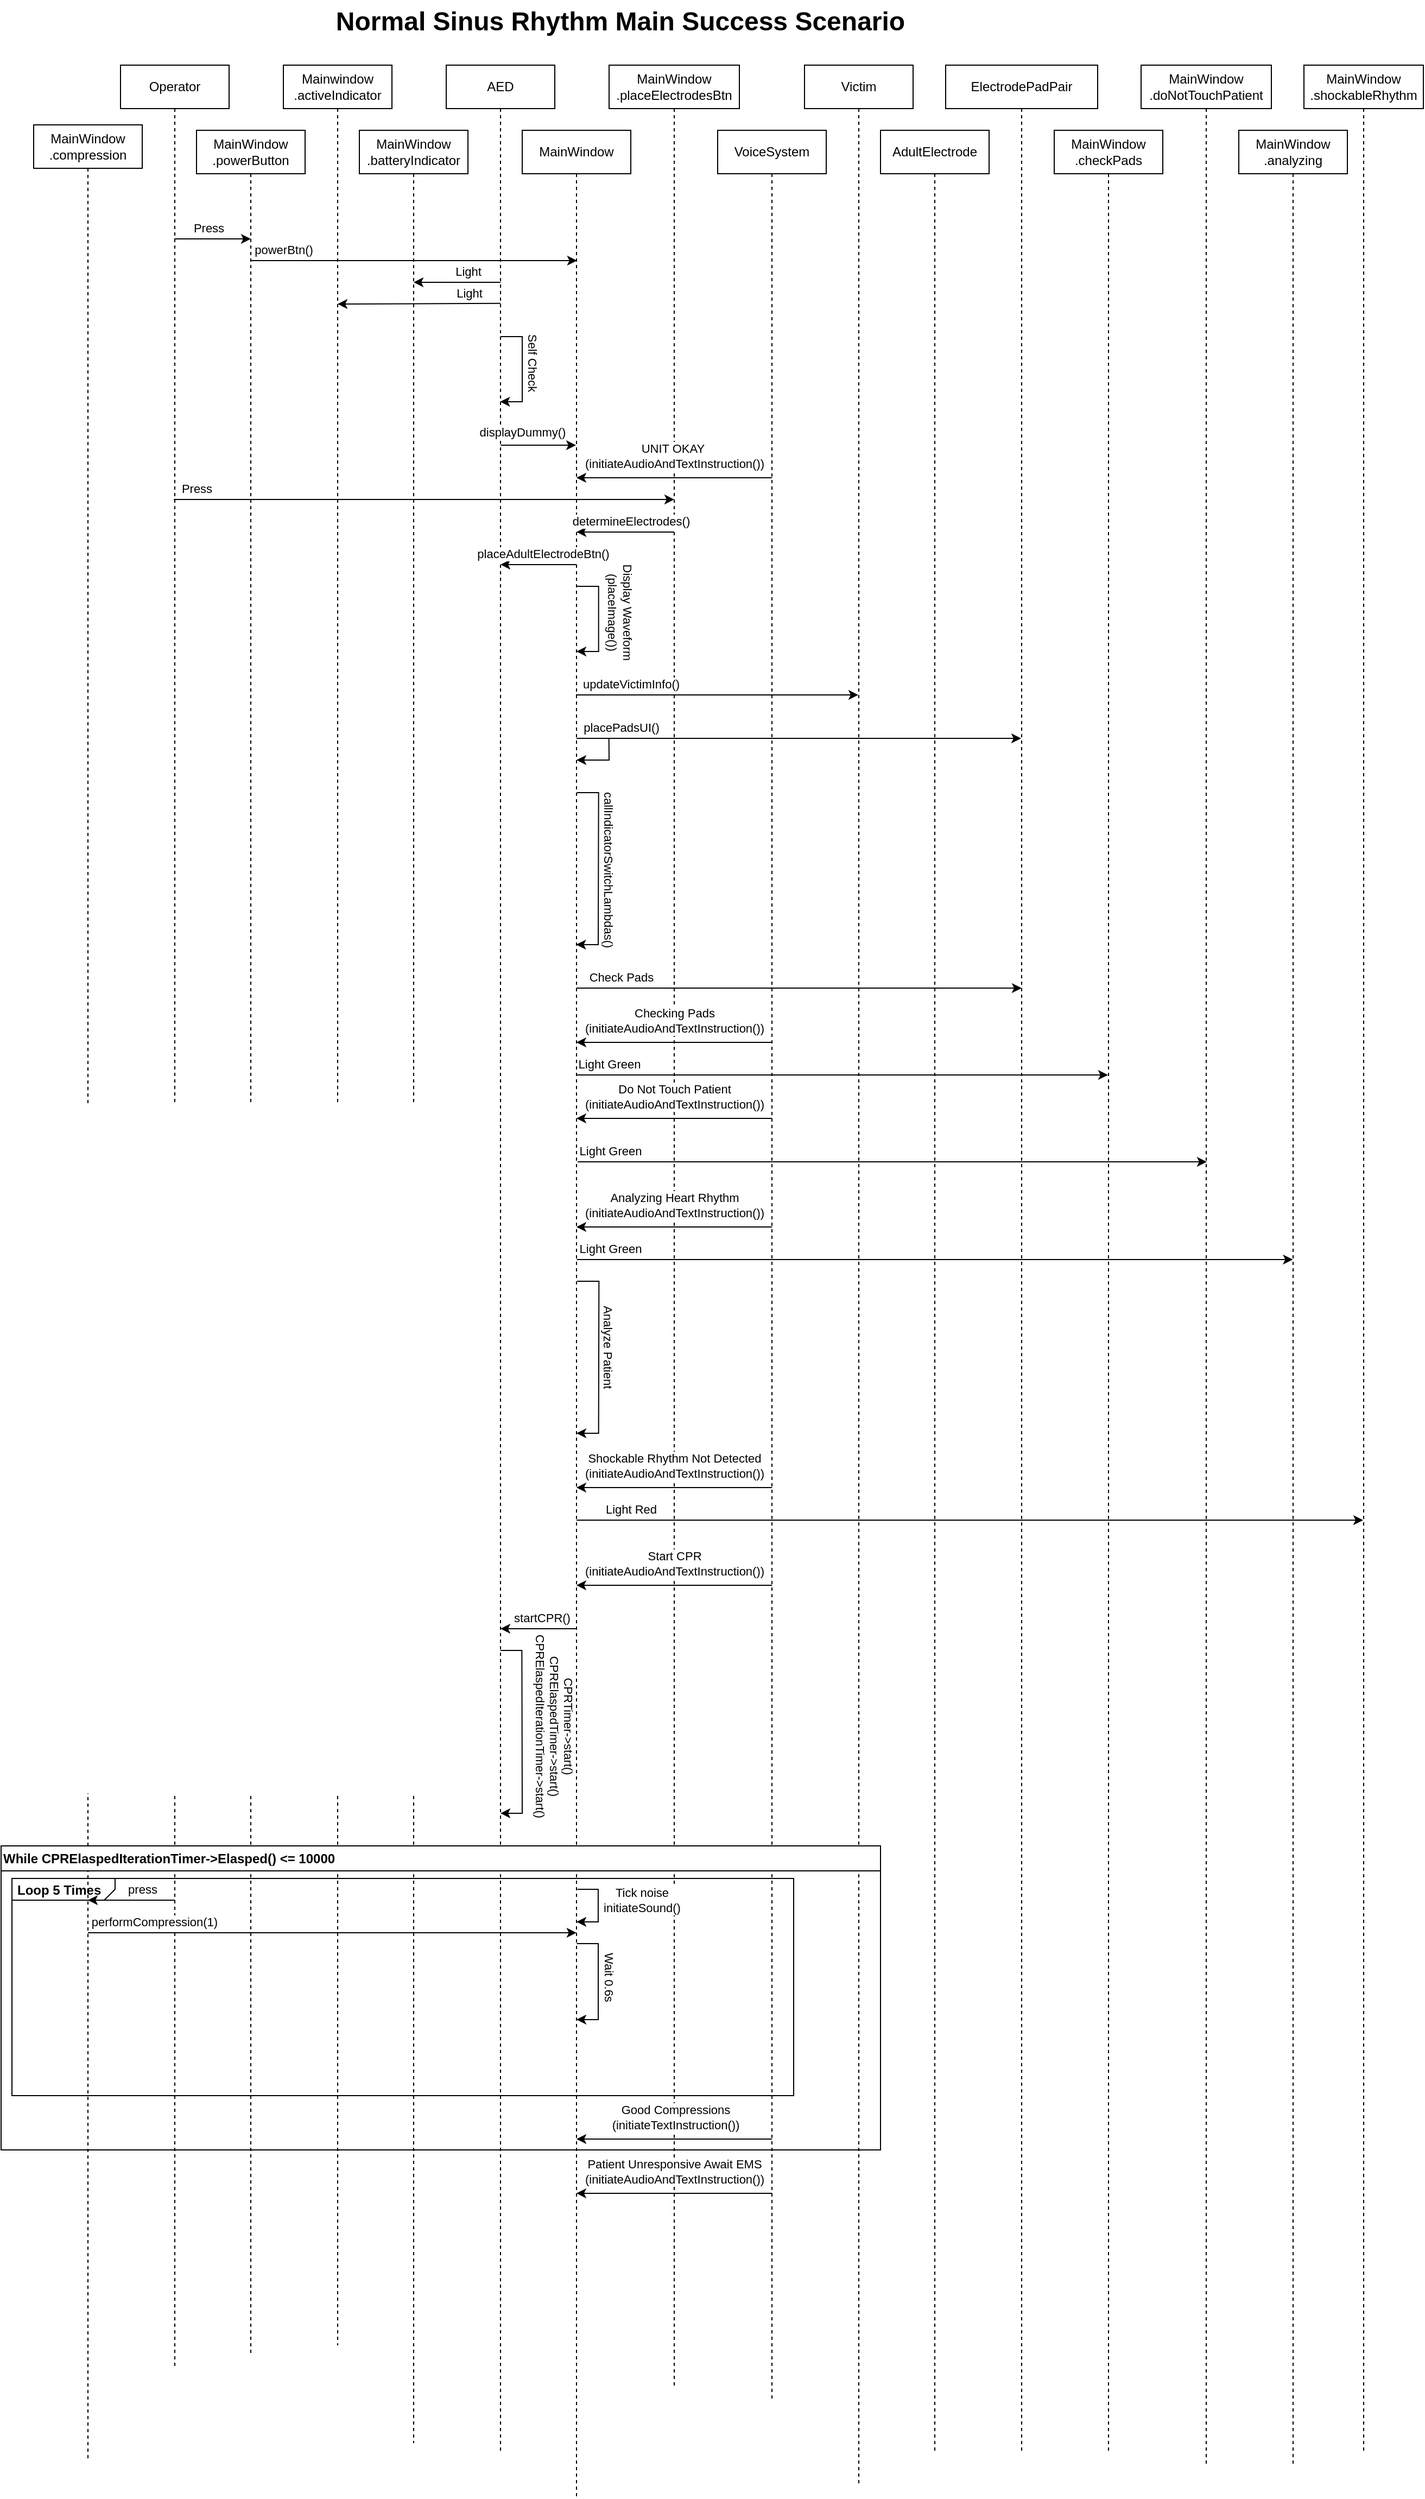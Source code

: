 <mxfile version="22.1.5" type="google">
  <diagram name="Page-1" id="v5s2YieO21WlE6KjKWH3">
    <mxGraphModel grid="1" page="1" gridSize="10" guides="1" tooltips="1" connect="1" arrows="1" fold="1" pageScale="1" pageWidth="1100" pageHeight="850" math="0" shadow="0">
      <root>
        <mxCell id="0" />
        <mxCell id="1" parent="0" />
        <mxCell id="3Zi5PKNFY9az7RImjJFw-1" value="Operator" style="shape=umlLifeline;perimeter=lifelinePerimeter;whiteSpace=wrap;html=1;container=0;dropTarget=0;collapsible=0;recursiveResize=0;outlineConnect=0;portConstraint=eastwest;newEdgeStyle={&quot;edgeStyle&quot;:&quot;elbowEdgeStyle&quot;,&quot;elbow&quot;:&quot;vertical&quot;,&quot;curved&quot;:0,&quot;rounded&quot;:0};" vertex="1" parent="1">
          <mxGeometry x="100" y="60" width="100" height="2120" as="geometry" />
        </mxCell>
        <mxCell id="3Zi5PKNFY9az7RImjJFw-2" value="&lt;div&gt;MainWindow&lt;/div&gt;&lt;div&gt;.checkPads&lt;br&gt;&lt;/div&gt;" style="shape=umlLifeline;perimeter=lifelinePerimeter;whiteSpace=wrap;html=1;container=0;dropTarget=0;collapsible=0;recursiveResize=0;outlineConnect=0;portConstraint=eastwest;newEdgeStyle={&quot;edgeStyle&quot;:&quot;elbowEdgeStyle&quot;,&quot;elbow&quot;:&quot;vertical&quot;,&quot;curved&quot;:0,&quot;rounded&quot;:0};" vertex="1" parent="1">
          <mxGeometry x="960" y="120" width="100" height="2140" as="geometry" />
        </mxCell>
        <mxCell id="3Zi5PKNFY9az7RImjJFw-4" value="&lt;div&gt;AED&lt;/div&gt;" style="shape=umlLifeline;perimeter=lifelinePerimeter;whiteSpace=wrap;html=1;container=0;dropTarget=0;collapsible=0;recursiveResize=0;outlineConnect=0;portConstraint=eastwest;newEdgeStyle={&quot;edgeStyle&quot;:&quot;elbowEdgeStyle&quot;,&quot;elbow&quot;:&quot;vertical&quot;,&quot;curved&quot;:0,&quot;rounded&quot;:0};" vertex="1" parent="1">
          <mxGeometry x="400" y="60" width="100" height="2200" as="geometry" />
        </mxCell>
        <mxCell id="3Zi5PKNFY9az7RImjJFw-5" value="Victim" style="shape=umlLifeline;perimeter=lifelinePerimeter;whiteSpace=wrap;html=1;container=0;dropTarget=0;collapsible=0;recursiveResize=0;outlineConnect=0;portConstraint=eastwest;newEdgeStyle={&quot;edgeStyle&quot;:&quot;elbowEdgeStyle&quot;,&quot;elbow&quot;:&quot;vertical&quot;,&quot;curved&quot;:0,&quot;rounded&quot;:0};" vertex="1" parent="1">
          <mxGeometry x="730" y="60" width="100" height="2230" as="geometry" />
        </mxCell>
        <mxCell id="3Zi5PKNFY9az7RImjJFw-6" value="VoiceSystem" style="shape=umlLifeline;perimeter=lifelinePerimeter;whiteSpace=wrap;html=1;container=0;dropTarget=0;collapsible=0;recursiveResize=0;outlineConnect=0;portConstraint=eastwest;newEdgeStyle={&quot;edgeStyle&quot;:&quot;elbowEdgeStyle&quot;,&quot;elbow&quot;:&quot;vertical&quot;,&quot;curved&quot;:0,&quot;rounded&quot;:0};" vertex="1" parent="1">
          <mxGeometry x="650" y="120" width="100" height="2090" as="geometry" />
        </mxCell>
        <mxCell id="3Zi5PKNFY9az7RImjJFw-8" value="ElectrodePadPair" style="shape=umlLifeline;perimeter=lifelinePerimeter;whiteSpace=wrap;html=1;container=0;dropTarget=0;collapsible=0;recursiveResize=0;outlineConnect=0;portConstraint=eastwest;newEdgeStyle={&quot;edgeStyle&quot;:&quot;elbowEdgeStyle&quot;,&quot;elbow&quot;:&quot;vertical&quot;,&quot;curved&quot;:0,&quot;rounded&quot;:0};fontStyle=0" vertex="1" parent="1">
          <mxGeometry x="860" y="60" width="140" height="2200" as="geometry" />
        </mxCell>
        <mxCell id="3Zi5PKNFY9az7RImjJFw-11" value="&lt;div&gt;MainWindow&lt;/div&gt;&lt;div&gt;.analyzing&lt;br&gt;&lt;/div&gt;" style="shape=umlLifeline;perimeter=lifelinePerimeter;whiteSpace=wrap;html=1;container=0;dropTarget=0;collapsible=0;recursiveResize=0;outlineConnect=0;portConstraint=eastwest;newEdgeStyle={&quot;edgeStyle&quot;:&quot;elbowEdgeStyle&quot;,&quot;elbow&quot;:&quot;vertical&quot;,&quot;curved&quot;:0,&quot;rounded&quot;:0};fillColor=none;" vertex="1" parent="1">
          <mxGeometry x="1130" y="120" width="100" height="2150" as="geometry" />
        </mxCell>
        <mxCell id="3Zi5PKNFY9az7RImjJFw-16" value="MainWindow" style="shape=umlLifeline;perimeter=lifelinePerimeter;whiteSpace=wrap;html=1;container=0;dropTarget=0;collapsible=0;recursiveResize=0;outlineConnect=0;portConstraint=eastwest;newEdgeStyle={&quot;edgeStyle&quot;:&quot;elbowEdgeStyle&quot;,&quot;elbow&quot;:&quot;vertical&quot;,&quot;curved&quot;:0,&quot;rounded&quot;:0};" vertex="1" parent="1">
          <mxGeometry x="470" y="120" width="100" height="2180" as="geometry" />
        </mxCell>
        <mxCell id="3Zi5PKNFY9az7RImjJFw-29" value="Normal Sinus Rhythm Main Success Scenario" style="text;strokeColor=none;fillColor=none;html=1;fontSize=24;fontStyle=1;verticalAlign=middle;align=center;" vertex="1" parent="1">
          <mxGeometry x="40" width="1040" height="40" as="geometry" />
        </mxCell>
        <mxCell id="4pQSbruyyaaLXWVRu9ZN-1" value="&lt;div&gt;MainWindow&lt;/div&gt;&lt;div&gt;.powerButton&lt;/div&gt;" style="shape=umlLifeline;perimeter=lifelinePerimeter;whiteSpace=wrap;html=1;container=0;dropTarget=0;collapsible=0;recursiveResize=0;outlineConnect=0;portConstraint=eastwest;newEdgeStyle={&quot;edgeStyle&quot;:&quot;elbowEdgeStyle&quot;,&quot;elbow&quot;:&quot;vertical&quot;,&quot;curved&quot;:0,&quot;rounded&quot;:0};" vertex="1" parent="1">
          <mxGeometry x="170" y="120" width="100" height="2050" as="geometry" />
        </mxCell>
        <mxCell id="4pQSbruyyaaLXWVRu9ZN-2" value="" style="endArrow=classic;html=1;rounded=0;" edge="1" parent="1">
          <mxGeometry width="50" height="50" relative="1" as="geometry">
            <mxPoint x="149.759" y="220.0" as="sourcePoint" />
            <mxPoint x="219.759" y="220.0" as="targetPoint" />
            <Array as="points">
              <mxPoint x="220" y="220" />
            </Array>
          </mxGeometry>
        </mxCell>
        <mxCell id="4pQSbruyyaaLXWVRu9ZN-3" value="Press" style="edgeLabel;html=1;align=center;verticalAlign=middle;resizable=0;points=[];" connectable="0" vertex="1" parent="4pQSbruyyaaLXWVRu9ZN-2">
          <mxGeometry x="-0.209" relative="1" as="geometry">
            <mxPoint x="3" y="-10" as="offset" />
          </mxGeometry>
        </mxCell>
        <mxCell id="4pQSbruyyaaLXWVRu9ZN-4" value="&lt;div&gt;Mainwindow&lt;/div&gt;&lt;div&gt;.activeIndicator&lt;br&gt;&lt;/div&gt;" style="shape=umlLifeline;perimeter=lifelinePerimeter;whiteSpace=wrap;html=1;container=0;dropTarget=0;collapsible=0;recursiveResize=0;outlineConnect=0;portConstraint=eastwest;newEdgeStyle={&quot;edgeStyle&quot;:&quot;elbowEdgeStyle&quot;,&quot;elbow&quot;:&quot;vertical&quot;,&quot;curved&quot;:0,&quot;rounded&quot;:0};" vertex="1" parent="1">
          <mxGeometry x="250" y="60" width="100" height="2100" as="geometry" />
        </mxCell>
        <mxCell id="4pQSbruyyaaLXWVRu9ZN-5" value="&lt;div&gt;MainWindow&lt;/div&gt;&lt;div&gt;.batteryIndicator&lt;br&gt;&lt;/div&gt;" style="shape=umlLifeline;perimeter=lifelinePerimeter;whiteSpace=wrap;html=1;container=0;dropTarget=0;collapsible=0;recursiveResize=0;outlineConnect=0;portConstraint=eastwest;newEdgeStyle={&quot;edgeStyle&quot;:&quot;elbowEdgeStyle&quot;,&quot;elbow&quot;:&quot;vertical&quot;,&quot;curved&quot;:0,&quot;rounded&quot;:0};" vertex="1" parent="1">
          <mxGeometry x="320" y="120" width="100" height="2130" as="geometry" />
        </mxCell>
        <mxCell id="4pQSbruyyaaLXWVRu9ZN-6" value="" style="endArrow=classic;html=1;rounded=0;exitX=0.5;exitY=0.121;exitDx=0;exitDy=0;exitPerimeter=0;" edge="1" parent="1">
          <mxGeometry width="50" height="50" relative="1" as="geometry">
            <mxPoint x="450" y="279.4" as="sourcePoint" />
            <mxPoint x="300" y="280" as="targetPoint" />
          </mxGeometry>
        </mxCell>
        <mxCell id="4pQSbruyyaaLXWVRu9ZN-7" value="Light" style="edgeLabel;html=1;align=center;verticalAlign=middle;resizable=0;points=[];" connectable="0" vertex="1" parent="4pQSbruyyaaLXWVRu9ZN-6">
          <mxGeometry x="-0.393" y="1" relative="1" as="geometry">
            <mxPoint x="16" y="-11" as="offset" />
          </mxGeometry>
        </mxCell>
        <mxCell id="4pQSbruyyaaLXWVRu9ZN-8" value="" style="endArrow=classic;html=1;rounded=0;exitX=0.5;exitY=0.121;exitDx=0;exitDy=0;exitPerimeter=0;" edge="1" parent="1">
          <mxGeometry width="50" height="50" relative="1" as="geometry">
            <mxPoint x="450" y="260" as="sourcePoint" />
            <mxPoint x="370" y="260" as="targetPoint" />
          </mxGeometry>
        </mxCell>
        <mxCell id="4pQSbruyyaaLXWVRu9ZN-9" value="Light" style="edgeLabel;html=1;align=center;verticalAlign=middle;resizable=0;points=[];" connectable="0" vertex="1" parent="4pQSbruyyaaLXWVRu9ZN-8">
          <mxGeometry x="-0.393" y="1" relative="1" as="geometry">
            <mxPoint x="-6" y="-11" as="offset" />
          </mxGeometry>
        </mxCell>
        <mxCell id="4pQSbruyyaaLXWVRu9ZN-10" value="" style="endArrow=classic;html=1;rounded=0;" edge="1" parent="1" source="3Zi5PKNFY9az7RImjJFw-4">
          <mxGeometry width="50" height="50" relative="1" as="geometry">
            <mxPoint x="449.667" y="320" as="sourcePoint" />
            <mxPoint x="449.667" y="370" as="targetPoint" />
            <Array as="points">
              <mxPoint x="470" y="310" />
              <mxPoint x="470" y="370" />
            </Array>
          </mxGeometry>
        </mxCell>
        <mxCell id="4pQSbruyyaaLXWVRu9ZN-11" value="&lt;div&gt;Self Check&lt;/div&gt;" style="edgeLabel;html=1;align=center;verticalAlign=middle;resizable=0;points=[];rotation=90;" connectable="0" vertex="1" parent="4pQSbruyyaaLXWVRu9ZN-10">
          <mxGeometry x="-0.228" y="4" relative="1" as="geometry">
            <mxPoint x="6" y="5" as="offset" />
          </mxGeometry>
        </mxCell>
        <mxCell id="4pQSbruyyaaLXWVRu9ZN-12" value="" style="endArrow=classic;html=1;rounded=0;" edge="1" parent="1">
          <mxGeometry width="50" height="50" relative="1" as="geometry">
            <mxPoint x="450.167" y="410" as="sourcePoint" />
            <mxPoint x="519.5" y="410" as="targetPoint" />
            <Array as="points">
              <mxPoint x="480" y="410" />
            </Array>
          </mxGeometry>
        </mxCell>
        <mxCell id="4pQSbruyyaaLXWVRu9ZN-13" value="displayDummy()" style="edgeLabel;html=1;align=center;verticalAlign=middle;resizable=0;points=[];" connectable="0" vertex="1" parent="4pQSbruyyaaLXWVRu9ZN-12">
          <mxGeometry x="-0.393" y="1" relative="1" as="geometry">
            <mxPoint x="-1" y="-11" as="offset" />
          </mxGeometry>
        </mxCell>
        <mxCell id="4pQSbruyyaaLXWVRu9ZN-15" value="" style="endArrow=classic;html=1;rounded=0;" edge="1" parent="1">
          <mxGeometry width="50" height="50" relative="1" as="geometry">
            <mxPoint x="700.09" y="440" as="sourcePoint" />
            <mxPoint x="519.914" y="440" as="targetPoint" />
          </mxGeometry>
        </mxCell>
        <mxCell id="4pQSbruyyaaLXWVRu9ZN-17" value="AdultElectrode" style="shape=umlLifeline;perimeter=lifelinePerimeter;whiteSpace=wrap;html=1;container=0;dropTarget=0;collapsible=0;recursiveResize=0;outlineConnect=0;portConstraint=eastwest;newEdgeStyle={&quot;edgeStyle&quot;:&quot;elbowEdgeStyle&quot;,&quot;elbow&quot;:&quot;vertical&quot;,&quot;curved&quot;:0,&quot;rounded&quot;:0};" vertex="1" parent="1">
          <mxGeometry x="800" y="120" width="100" height="2140" as="geometry" />
        </mxCell>
        <mxCell id="4pQSbruyyaaLXWVRu9ZN-18" value="&lt;div&gt;MainWindow&lt;/div&gt;&lt;div&gt;.placeElectrodesBtn&lt;br&gt;&lt;/div&gt;" style="shape=umlLifeline;perimeter=lifelinePerimeter;whiteSpace=wrap;html=1;container=0;dropTarget=0;collapsible=0;recursiveResize=0;outlineConnect=0;portConstraint=eastwest;newEdgeStyle={&quot;edgeStyle&quot;:&quot;elbowEdgeStyle&quot;,&quot;elbow&quot;:&quot;vertical&quot;,&quot;curved&quot;:0,&quot;rounded&quot;:0};" vertex="1" parent="1">
          <mxGeometry x="550" y="60" width="120" height="2140" as="geometry" />
        </mxCell>
        <mxCell id="4pQSbruyyaaLXWVRu9ZN-19" value="&lt;div&gt;UNIT OKAY&amp;nbsp;&lt;/div&gt;&lt;div&gt;(initiateAudioAndTextInstruction())&lt;/div&gt;" style="edgeLabel;html=1;align=center;verticalAlign=middle;resizable=0;points=[];" connectable="0" vertex="1" parent="1">
          <mxGeometry x="610.003" y="420" as="geometry" />
        </mxCell>
        <mxCell id="4pQSbruyyaaLXWVRu9ZN-26" value="" style="endArrow=classic;html=1;rounded=0;" edge="1" parent="1">
          <mxGeometry width="50" height="50" relative="1" as="geometry">
            <mxPoint x="149.071" y="460" as="sourcePoint" />
            <mxPoint x="610" y="460" as="targetPoint" />
          </mxGeometry>
        </mxCell>
        <mxCell id="4pQSbruyyaaLXWVRu9ZN-27" value="Press" style="edgeLabel;html=1;align=center;verticalAlign=middle;resizable=0;points=[];" connectable="0" vertex="1" parent="4pQSbruyyaaLXWVRu9ZN-26">
          <mxGeometry x="-0.849" y="-2" relative="1" as="geometry">
            <mxPoint x="-14" y="-12" as="offset" />
          </mxGeometry>
        </mxCell>
        <mxCell id="4pQSbruyyaaLXWVRu9ZN-28" value="" style="endArrow=classic;html=1;rounded=0;" edge="1" parent="1">
          <mxGeometry width="50" height="50" relative="1" as="geometry">
            <mxPoint x="610" y="490.0" as="sourcePoint" />
            <mxPoint x="520" y="490" as="targetPoint" />
          </mxGeometry>
        </mxCell>
        <mxCell id="4pQSbruyyaaLXWVRu9ZN-29" value="determineElectrodes()" style="edgeLabel;html=1;align=center;verticalAlign=middle;resizable=0;points=[];" connectable="0" vertex="1" parent="4pQSbruyyaaLXWVRu9ZN-28">
          <mxGeometry x="-0.112" y="1" relative="1" as="geometry">
            <mxPoint y="-11" as="offset" />
          </mxGeometry>
        </mxCell>
        <mxCell id="4pQSbruyyaaLXWVRu9ZN-31" value="" style="endArrow=classic;html=1;rounded=0;" edge="1" parent="1">
          <mxGeometry width="50" height="50" relative="1" as="geometry">
            <mxPoint x="520" y="520.0" as="sourcePoint" />
            <mxPoint x="450" y="520" as="targetPoint" />
          </mxGeometry>
        </mxCell>
        <mxCell id="4pQSbruyyaaLXWVRu9ZN-32" value="placeAdultElectrodeBtn()" style="edgeLabel;html=1;align=center;verticalAlign=middle;resizable=0;points=[];" connectable="0" vertex="1" parent="4pQSbruyyaaLXWVRu9ZN-31">
          <mxGeometry x="-0.112" y="1" relative="1" as="geometry">
            <mxPoint y="-11" as="offset" />
          </mxGeometry>
        </mxCell>
        <mxCell id="4pQSbruyyaaLXWVRu9ZN-33" value="" style="endArrow=classic;html=1;rounded=0;" edge="1" parent="1">
          <mxGeometry width="50" height="50" relative="1" as="geometry">
            <mxPoint x="520.33" y="540" as="sourcePoint" />
            <mxPoint x="519.997" y="600" as="targetPoint" />
            <Array as="points">
              <mxPoint x="540.33" y="540" />
              <mxPoint x="540.33" y="600" />
            </Array>
          </mxGeometry>
        </mxCell>
        <mxCell id="4pQSbruyyaaLXWVRu9ZN-34" value="&lt;div&gt;Display Waveform&lt;/div&gt;&lt;div&gt;(placeImage())&lt;br&gt;&lt;/div&gt;" style="edgeLabel;html=1;align=center;verticalAlign=middle;resizable=0;points=[];rotation=90;" connectable="0" vertex="1" parent="4pQSbruyyaaLXWVRu9ZN-33">
          <mxGeometry x="-0.228" y="4" relative="1" as="geometry">
            <mxPoint x="16" y="5" as="offset" />
          </mxGeometry>
        </mxCell>
        <mxCell id="4pQSbruyyaaLXWVRu9ZN-35" value="" style="endArrow=classic;html=1;rounded=0;" edge="1" parent="1">
          <mxGeometry width="50" height="50" relative="1" as="geometry">
            <mxPoint x="519.5" y="640" as="sourcePoint" />
            <mxPoint x="779.5" y="640" as="targetPoint" />
          </mxGeometry>
        </mxCell>
        <mxCell id="4pQSbruyyaaLXWVRu9ZN-36" value="updateVictimInfo()" style="edgeLabel;html=1;align=center;verticalAlign=middle;resizable=0;points=[];" connectable="0" vertex="1" parent="4pQSbruyyaaLXWVRu9ZN-35">
          <mxGeometry x="-0.904" y="-1" relative="1" as="geometry">
            <mxPoint x="38" y="-11" as="offset" />
          </mxGeometry>
        </mxCell>
        <mxCell id="4pQSbruyyaaLXWVRu9ZN-37" value="" style="endArrow=classic;html=1;rounded=0;" edge="1" parent="1">
          <mxGeometry width="50" height="50" relative="1" as="geometry">
            <mxPoint x="520" y="680" as="sourcePoint" />
            <mxPoint x="929.5" y="680" as="targetPoint" />
          </mxGeometry>
        </mxCell>
        <mxCell id="4pQSbruyyaaLXWVRu9ZN-38" value="placePadsUI()" style="edgeLabel;html=1;align=center;verticalAlign=middle;resizable=0;points=[];" connectable="0" vertex="1" parent="4pQSbruyyaaLXWVRu9ZN-37">
          <mxGeometry x="-0.904" y="-1" relative="1" as="geometry">
            <mxPoint x="21" y="-11" as="offset" />
          </mxGeometry>
        </mxCell>
        <mxCell id="4pQSbruyyaaLXWVRu9ZN-39" value="" style="endArrow=classic;html=1;rounded=0;" edge="1" parent="1">
          <mxGeometry width="50" height="50" relative="1" as="geometry">
            <mxPoint x="519.997" y="680" as="sourcePoint" />
            <mxPoint x="519.997" y="700" as="targetPoint" />
            <Array as="points">
              <mxPoint x="549.83" y="680" />
              <mxPoint x="550" y="700" />
            </Array>
          </mxGeometry>
        </mxCell>
        <mxCell id="4pQSbruyyaaLXWVRu9ZN-40" value="" style="endArrow=classic;html=1;rounded=0;" edge="1" parent="1">
          <mxGeometry width="50" height="50" relative="1" as="geometry">
            <mxPoint x="520.33" y="730" as="sourcePoint" />
            <mxPoint x="519.667" y="870" as="targetPoint" />
            <Array as="points">
              <mxPoint x="540.33" y="730" />
              <mxPoint x="540" y="870" />
            </Array>
          </mxGeometry>
        </mxCell>
        <mxCell id="4pQSbruyyaaLXWVRu9ZN-41" value="&lt;div&gt;callIndicatorSwitchLambdas()&lt;/div&gt;" style="edgeLabel;html=1;align=center;verticalAlign=middle;resizable=0;points=[];rotation=90;" connectable="0" vertex="1" parent="4pQSbruyyaaLXWVRu9ZN-40">
          <mxGeometry x="-0.228" y="4" relative="1" as="geometry">
            <mxPoint x="6" y="21" as="offset" />
          </mxGeometry>
        </mxCell>
        <mxCell id="4pQSbruyyaaLXWVRu9ZN-43" value="" style="endArrow=classic;html=1;rounded=0;" edge="1" parent="1">
          <mxGeometry width="50" height="50" relative="1" as="geometry">
            <mxPoint x="520" y="910" as="sourcePoint" />
            <mxPoint x="930" y="910" as="targetPoint" />
          </mxGeometry>
        </mxCell>
        <mxCell id="4pQSbruyyaaLXWVRu9ZN-44" value="Check Pads" style="edgeLabel;html=1;align=center;verticalAlign=middle;resizable=0;points=[];" connectable="0" vertex="1" parent="4pQSbruyyaaLXWVRu9ZN-43">
          <mxGeometry x="-0.904" y="-1" relative="1" as="geometry">
            <mxPoint x="21" y="-11" as="offset" />
          </mxGeometry>
        </mxCell>
        <mxCell id="4pQSbruyyaaLXWVRu9ZN-45" value="" style="endArrow=classic;html=1;rounded=0;exitX=0.5;exitY=0.121;exitDx=0;exitDy=0;exitPerimeter=0;" edge="1" parent="1">
          <mxGeometry width="50" height="50" relative="1" as="geometry">
            <mxPoint x="520" y="990" as="sourcePoint" />
            <mxPoint x="1009.5" y="990.0" as="targetPoint" />
          </mxGeometry>
        </mxCell>
        <mxCell id="4pQSbruyyaaLXWVRu9ZN-46" value="Light Green" style="edgeLabel;html=1;align=center;verticalAlign=middle;resizable=0;points=[];" connectable="0" vertex="1" parent="4pQSbruyyaaLXWVRu9ZN-45">
          <mxGeometry x="-0.393" y="1" relative="1" as="geometry">
            <mxPoint x="-119" y="-9" as="offset" />
          </mxGeometry>
        </mxCell>
        <mxCell id="4pQSbruyyaaLXWVRu9ZN-47" value="&lt;div&gt;MainWindow&lt;/div&gt;&lt;div&gt;.doNotTouchPatient&lt;/div&gt;" style="shape=umlLifeline;perimeter=lifelinePerimeter;whiteSpace=wrap;html=1;container=0;dropTarget=0;collapsible=0;recursiveResize=0;outlineConnect=0;portConstraint=eastwest;newEdgeStyle={&quot;edgeStyle&quot;:&quot;elbowEdgeStyle&quot;,&quot;elbow&quot;:&quot;vertical&quot;,&quot;curved&quot;:0,&quot;rounded&quot;:0};" vertex="1" parent="1">
          <mxGeometry x="1040" y="60" width="120" height="2210" as="geometry" />
        </mxCell>
        <mxCell id="4pQSbruyyaaLXWVRu9ZN-48" value="&lt;div&gt;MainWindow&lt;/div&gt;&lt;div&gt;.shockableRhythm&lt;br&gt;&lt;/div&gt;" style="shape=umlLifeline;perimeter=lifelinePerimeter;whiteSpace=wrap;html=1;container=0;dropTarget=0;collapsible=0;recursiveResize=0;outlineConnect=0;portConstraint=eastwest;newEdgeStyle={&quot;edgeStyle&quot;:&quot;elbowEdgeStyle&quot;,&quot;elbow&quot;:&quot;vertical&quot;,&quot;curved&quot;:0,&quot;rounded&quot;:0};fillColor=none;" vertex="1" parent="1">
          <mxGeometry x="1190" y="60" width="110" height="2200" as="geometry" />
        </mxCell>
        <mxCell id="4pQSbruyyaaLXWVRu9ZN-53" value="" style="endArrow=classic;html=1;rounded=0;" edge="1" parent="1">
          <mxGeometry width="50" height="50" relative="1" as="geometry">
            <mxPoint x="520.66" y="1180" as="sourcePoint" />
            <mxPoint x="519.997" y="1320" as="targetPoint" />
            <Array as="points">
              <mxPoint x="540.66" y="1180" />
              <mxPoint x="540.33" y="1320" />
            </Array>
          </mxGeometry>
        </mxCell>
        <mxCell id="4pQSbruyyaaLXWVRu9ZN-57" value="&lt;div&gt;Analyze Patient&lt;/div&gt;" style="edgeLabel;html=1;align=center;verticalAlign=middle;resizable=0;points=[];rotation=90;" connectable="0" vertex="1" parent="4pQSbruyyaaLXWVRu9ZN-53">
          <mxGeometry x="-0.508" y="2" relative="1" as="geometry">
            <mxPoint x="7" y="36" as="offset" />
          </mxGeometry>
        </mxCell>
        <mxCell id="4pQSbruyyaaLXWVRu9ZN-55" value="" style="endArrow=classic;html=1;rounded=0;exitX=0.5;exitY=0.121;exitDx=0;exitDy=0;exitPerimeter=0;" edge="1" parent="1">
          <mxGeometry width="50" height="50" relative="1" as="geometry">
            <mxPoint x="521" y="1070" as="sourcePoint" />
            <mxPoint x="1100.5" y="1070" as="targetPoint" />
          </mxGeometry>
        </mxCell>
        <mxCell id="4pQSbruyyaaLXWVRu9ZN-56" value="Light Green" style="edgeLabel;html=1;align=center;verticalAlign=middle;resizable=0;points=[];" connectable="0" vertex="1" parent="4pQSbruyyaaLXWVRu9ZN-55">
          <mxGeometry x="-0.393" y="1" relative="1" as="geometry">
            <mxPoint x="-146" y="-9" as="offset" />
          </mxGeometry>
        </mxCell>
        <mxCell id="4pQSbruyyaaLXWVRu9ZN-58" value="" style="endArrow=classic;html=1;rounded=0;exitX=0.5;exitY=0.121;exitDx=0;exitDy=0;exitPerimeter=0;" edge="1" parent="1">
          <mxGeometry width="50" height="50" relative="1" as="geometry">
            <mxPoint x="520.25" y="1160" as="sourcePoint" />
            <mxPoint x="1179.75" y="1160" as="targetPoint" />
          </mxGeometry>
        </mxCell>
        <mxCell id="4pQSbruyyaaLXWVRu9ZN-59" value="Light Green" style="edgeLabel;html=1;align=center;verticalAlign=middle;resizable=0;points=[];" connectable="0" vertex="1" parent="4pQSbruyyaaLXWVRu9ZN-58">
          <mxGeometry x="-0.393" y="1" relative="1" as="geometry">
            <mxPoint x="-170" y="-9" as="offset" />
          </mxGeometry>
        </mxCell>
        <mxCell id="4pQSbruyyaaLXWVRu9ZN-60" value="" style="endArrow=classic;html=1;rounded=0;exitX=0.5;exitY=0.121;exitDx=0;exitDy=0;exitPerimeter=0;" edge="1" parent="1">
          <mxGeometry width="50" height="50" relative="1" as="geometry">
            <mxPoint x="520" y="1400" as="sourcePoint" />
            <mxPoint x="1244.5" y="1400" as="targetPoint" />
          </mxGeometry>
        </mxCell>
        <mxCell id="4pQSbruyyaaLXWVRu9ZN-61" value="Light Red" style="edgeLabel;html=1;align=center;verticalAlign=middle;resizable=0;points=[];" connectable="0" vertex="1" parent="4pQSbruyyaaLXWVRu9ZN-60">
          <mxGeometry x="-0.393" y="1" relative="1" as="geometry">
            <mxPoint x="-170" y="-9" as="offset" />
          </mxGeometry>
        </mxCell>
        <mxCell id="4pQSbruyyaaLXWVRu9ZN-64" value="" style="endArrow=classic;html=1;rounded=0;" edge="1" parent="1">
          <mxGeometry width="50" height="50" relative="1" as="geometry">
            <mxPoint x="700.09" y="960" as="sourcePoint" />
            <mxPoint x="519.914" y="960" as="targetPoint" />
          </mxGeometry>
        </mxCell>
        <mxCell id="4pQSbruyyaaLXWVRu9ZN-66" value="Checking Pads&lt;br&gt;&lt;div&gt;(initiateAudioAndTextInstruction())&lt;/div&gt;" style="edgeLabel;html=1;align=center;verticalAlign=middle;resizable=0;points=[];" connectable="0" vertex="1" parent="4pQSbruyyaaLXWVRu9ZN-64">
          <mxGeometry x="-0.124" y="-2" relative="1" as="geometry">
            <mxPoint x="-11" y="-18" as="offset" />
          </mxGeometry>
        </mxCell>
        <mxCell id="4pQSbruyyaaLXWVRu9ZN-67" value="" style="endArrow=classic;html=1;rounded=0;" edge="1" parent="1">
          <mxGeometry width="50" height="50" relative="1" as="geometry">
            <mxPoint x="700.09" y="1030" as="sourcePoint" />
            <mxPoint x="519.914" y="1030" as="targetPoint" />
          </mxGeometry>
        </mxCell>
        <mxCell id="4pQSbruyyaaLXWVRu9ZN-68" value="&lt;div&gt;Do Not Touch Patient&lt;br&gt;&lt;/div&gt;&lt;div&gt;(initiateAudioAndTextInstruction())&lt;/div&gt;" style="edgeLabel;html=1;align=center;verticalAlign=middle;resizable=0;points=[];" connectable="0" vertex="1" parent="4pQSbruyyaaLXWVRu9ZN-67">
          <mxGeometry x="-0.124" y="-2" relative="1" as="geometry">
            <mxPoint x="-11" y="-18" as="offset" />
          </mxGeometry>
        </mxCell>
        <mxCell id="4pQSbruyyaaLXWVRu9ZN-69" value="" style="endArrow=classic;html=1;rounded=0;" edge="1" parent="1">
          <mxGeometry width="50" height="50" relative="1" as="geometry">
            <mxPoint x="700.09" y="1130" as="sourcePoint" />
            <mxPoint x="519.914" y="1130" as="targetPoint" />
          </mxGeometry>
        </mxCell>
        <mxCell id="4pQSbruyyaaLXWVRu9ZN-70" value="&lt;div&gt;Analyzing Heart Rhythm&lt;br&gt;&lt;/div&gt;&lt;div&gt;(initiateAudioAndTextInstruction())&lt;/div&gt;" style="edgeLabel;html=1;align=center;verticalAlign=middle;resizable=0;points=[];" connectable="0" vertex="1" parent="4pQSbruyyaaLXWVRu9ZN-69">
          <mxGeometry x="-0.124" y="-2" relative="1" as="geometry">
            <mxPoint x="-11" y="-18" as="offset" />
          </mxGeometry>
        </mxCell>
        <mxCell id="4pQSbruyyaaLXWVRu9ZN-71" value="" style="endArrow=classic;html=1;rounded=0;" edge="1" parent="1">
          <mxGeometry width="50" height="50" relative="1" as="geometry">
            <mxPoint x="700.09" y="1370" as="sourcePoint" />
            <mxPoint x="519.914" y="1370" as="targetPoint" />
          </mxGeometry>
        </mxCell>
        <mxCell id="4pQSbruyyaaLXWVRu9ZN-72" value="&lt;div&gt;Shockable Rhythm Not Detected&lt;br&gt;&lt;/div&gt;&lt;div&gt;(initiateAudioAndTextInstruction())&lt;/div&gt;" style="edgeLabel;html=1;align=center;verticalAlign=middle;resizable=0;points=[];" connectable="0" vertex="1" parent="4pQSbruyyaaLXWVRu9ZN-71">
          <mxGeometry x="-0.124" y="-2" relative="1" as="geometry">
            <mxPoint x="-11" y="-18" as="offset" />
          </mxGeometry>
        </mxCell>
        <mxCell id="4pQSbruyyaaLXWVRu9ZN-73" value="" style="endArrow=classic;html=1;rounded=0;" edge="1" parent="1">
          <mxGeometry width="50" height="50" relative="1" as="geometry">
            <mxPoint x="700.09" y="1460" as="sourcePoint" />
            <mxPoint x="519.914" y="1460" as="targetPoint" />
          </mxGeometry>
        </mxCell>
        <mxCell id="4pQSbruyyaaLXWVRu9ZN-74" value="&lt;div&gt;Start CPR&lt;br&gt;&lt;/div&gt;&lt;div&gt;(initiateAudioAndTextInstruction())&lt;/div&gt;" style="edgeLabel;html=1;align=center;verticalAlign=middle;resizable=0;points=[];" connectable="0" vertex="1" parent="4pQSbruyyaaLXWVRu9ZN-73">
          <mxGeometry x="-0.124" y="-2" relative="1" as="geometry">
            <mxPoint x="-11" y="-18" as="offset" />
          </mxGeometry>
        </mxCell>
        <mxCell id="4pQSbruyyaaLXWVRu9ZN-76" value="&lt;div&gt;MainWindow&lt;/div&gt;&lt;div&gt;.compression&lt;br&gt;&lt;/div&gt;" style="shape=umlLifeline;perimeter=lifelinePerimeter;whiteSpace=wrap;html=1;container=0;dropTarget=0;collapsible=0;recursiveResize=0;outlineConnect=0;portConstraint=eastwest;newEdgeStyle={&quot;edgeStyle&quot;:&quot;elbowEdgeStyle&quot;,&quot;elbow&quot;:&quot;vertical&quot;,&quot;curved&quot;:0,&quot;rounded&quot;:0};fillColor=none;" vertex="1" parent="1">
          <mxGeometry x="20" y="115" width="100" height="2150" as="geometry" />
        </mxCell>
        <mxCell id="4pQSbruyyaaLXWVRu9ZN-77" value="" style="endArrow=classic;html=1;rounded=0;" edge="1" parent="1">
          <mxGeometry width="50" height="50" relative="1" as="geometry">
            <mxPoint x="150.18" y="1750" as="sourcePoint" />
            <mxPoint x="70" y="1750" as="targetPoint" />
          </mxGeometry>
        </mxCell>
        <mxCell id="4pQSbruyyaaLXWVRu9ZN-78" value="press" style="edgeLabel;html=1;align=center;verticalAlign=middle;resizable=0;points=[];" connectable="0" vertex="1" parent="4pQSbruyyaaLXWVRu9ZN-77">
          <mxGeometry x="-0.124" y="-2" relative="1" as="geometry">
            <mxPoint x="5" y="-8" as="offset" />
          </mxGeometry>
        </mxCell>
        <mxCell id="4pQSbruyyaaLXWVRu9ZN-81" value="" style="endArrow=classic;html=1;rounded=0;" edge="1" parent="1">
          <mxGeometry width="50" height="50" relative="1" as="geometry">
            <mxPoint x="219.592" y="240" as="sourcePoint" />
            <mxPoint x="520.41" y="240" as="targetPoint" />
          </mxGeometry>
        </mxCell>
        <mxCell id="4pQSbruyyaaLXWVRu9ZN-82" value="powerBtn()" style="edgeLabel;html=1;align=center;verticalAlign=middle;resizable=0;points=[];" connectable="0" vertex="1" parent="4pQSbruyyaaLXWVRu9ZN-81">
          <mxGeometry x="-0.792" y="-1" relative="1" as="geometry">
            <mxPoint x="-1" y="-11" as="offset" />
          </mxGeometry>
        </mxCell>
        <mxCell id="4pQSbruyyaaLXWVRu9ZN-83" value="" style="endArrow=classic;html=1;rounded=0;" edge="1" parent="1">
          <mxGeometry width="50" height="50" relative="1" as="geometry">
            <mxPoint x="70.002" y="1780" as="sourcePoint" />
            <mxPoint x="519.91" y="1780" as="targetPoint" />
          </mxGeometry>
        </mxCell>
        <mxCell id="4pQSbruyyaaLXWVRu9ZN-84" value="performCompression(1)" style="edgeLabel;html=1;align=center;verticalAlign=middle;resizable=0;points=[];" connectable="0" vertex="1" parent="4pQSbruyyaaLXWVRu9ZN-83">
          <mxGeometry x="-0.792" y="-1" relative="1" as="geometry">
            <mxPoint x="14" y="-11" as="offset" />
          </mxGeometry>
        </mxCell>
        <mxCell id="4pQSbruyyaaLXWVRu9ZN-85" value="" style="endArrow=classic;html=1;rounded=0;" edge="1" parent="1" target="3Zi5PKNFY9az7RImjJFw-16">
          <mxGeometry width="50" height="50" relative="1" as="geometry">
            <mxPoint x="520.21" y="1790" as="sourcePoint" />
            <mxPoint x="519.997" y="1890" as="targetPoint" />
            <Array as="points">
              <mxPoint x="540" y="1790" />
              <mxPoint x="540" y="1860" />
            </Array>
          </mxGeometry>
        </mxCell>
        <mxCell id="4pQSbruyyaaLXWVRu9ZN-86" value="&lt;div&gt;Wait 0.6s&lt;/div&gt;" style="edgeLabel;html=1;align=center;verticalAlign=middle;resizable=0;points=[];rotation=90;" connectable="0" vertex="1" parent="4pQSbruyyaaLXWVRu9ZN-85">
          <mxGeometry x="-0.508" y="2" relative="1" as="geometry">
            <mxPoint x="8" y="23" as="offset" />
          </mxGeometry>
        </mxCell>
        <mxCell id="4pQSbruyyaaLXWVRu9ZN-87" value="" style="endArrow=classic;html=1;rounded=0;" edge="1" parent="1">
          <mxGeometry width="50" height="50" relative="1" as="geometry">
            <mxPoint x="519.59" y="1500" as="sourcePoint" />
            <mxPoint x="450" y="1500" as="targetPoint" />
          </mxGeometry>
        </mxCell>
        <mxCell id="4pQSbruyyaaLXWVRu9ZN-88" value="startCPR()" style="edgeLabel;html=1;align=center;verticalAlign=middle;resizable=0;points=[];" connectable="0" vertex="1" parent="4pQSbruyyaaLXWVRu9ZN-87">
          <mxGeometry x="-0.124" y="-2" relative="1" as="geometry">
            <mxPoint x="-1" y="-8" as="offset" />
          </mxGeometry>
        </mxCell>
        <mxCell id="4pQSbruyyaaLXWVRu9ZN-90" value="" style="endArrow=classic;html=1;rounded=0;" edge="1" parent="1" target="3Zi5PKNFY9az7RImjJFw-4">
          <mxGeometry width="50" height="50" relative="1" as="geometry">
            <mxPoint x="449.88" y="1520" as="sourcePoint" />
            <mxPoint x="450.056" y="1600" as="targetPoint" />
            <Array as="points">
              <mxPoint x="469.67" y="1520" />
              <mxPoint x="470" y="1670" />
              <mxPoint x="450" y="1670" />
            </Array>
          </mxGeometry>
        </mxCell>
        <mxCell id="4pQSbruyyaaLXWVRu9ZN-91" value="&lt;div&gt;CPRTimer-&amp;gt;start()&lt;/div&gt;&lt;div&gt;CPRElaspedTimer-&amp;gt;start()&lt;/div&gt;&lt;div&gt;CPRElaspedIterationTimer-&amp;gt;start()&lt;br&gt;&lt;/div&gt;" style="edgeLabel;html=1;align=center;verticalAlign=middle;resizable=0;points=[];rotation=90;" connectable="0" vertex="1" parent="4pQSbruyyaaLXWVRu9ZN-90">
          <mxGeometry x="-0.508" y="2" relative="1" as="geometry">
            <mxPoint x="28" y="43" as="offset" />
          </mxGeometry>
        </mxCell>
        <mxCell id="4pQSbruyyaaLXWVRu9ZN-97" value="" style="endArrow=classic;html=1;rounded=0;" edge="1" parent="1">
          <mxGeometry width="50" height="50" relative="1" as="geometry">
            <mxPoint x="520.85" y="1740" as="sourcePoint" />
            <mxPoint x="520.005" y="1770" as="targetPoint" />
            <Array as="points">
              <mxPoint x="539.97" y="1740" />
              <mxPoint x="539.97" y="1770" />
            </Array>
          </mxGeometry>
        </mxCell>
        <mxCell id="4pQSbruyyaaLXWVRu9ZN-98" value="&lt;div&gt;Tick noise&lt;br&gt;&lt;/div&gt;&lt;div&gt;initiateSound()&lt;/div&gt;" style="edgeLabel;html=1;align=center;verticalAlign=middle;resizable=0;points=[];rotation=0;" connectable="0" vertex="1" parent="4pQSbruyyaaLXWVRu9ZN-97">
          <mxGeometry x="-0.508" y="2" relative="1" as="geometry">
            <mxPoint x="42" y="12" as="offset" />
          </mxGeometry>
        </mxCell>
        <mxCell id="4pQSbruyyaaLXWVRu9ZN-99" value="&lt;div align=&quot;left&quot;&gt;While CPRElaspedIterationTimer-&amp;gt;Elasped() &amp;lt;= 10000&lt;/div&gt;" style="swimlane;whiteSpace=wrap;html=1;align=left;" vertex="1" parent="1">
          <mxGeometry x="-10" y="1700" width="810" height="280" as="geometry" />
        </mxCell>
        <mxCell id="4pQSbruyyaaLXWVRu9ZN-93" value="&lt;p style=&quot;margin:0px;margin-top:4px;margin-left:5px;text-align:left;&quot;&gt;&lt;b&gt;Loop 5 Times&lt;br&gt;&lt;/b&gt;&lt;/p&gt;" style="html=1;shape=mxgraph.sysml.package;overflow=fill;labelX=95;align=left;spacingLeft=5;verticalAlign=top;spacingTop=-3;fillColor=none;" vertex="1" parent="4pQSbruyyaaLXWVRu9ZN-99">
          <mxGeometry x="10" y="30" width="720" height="200" as="geometry" />
        </mxCell>
        <mxCell id="4pQSbruyyaaLXWVRu9ZN-95" value="" style="endArrow=classic;html=1;rounded=0;" edge="1" parent="4pQSbruyyaaLXWVRu9ZN-99">
          <mxGeometry width="50" height="50" relative="1" as="geometry">
            <mxPoint x="710.03" y="270" as="sourcePoint" />
            <mxPoint x="529.977" y="270" as="targetPoint" />
          </mxGeometry>
        </mxCell>
        <mxCell id="4pQSbruyyaaLXWVRu9ZN-96" value="&lt;div&gt;Good Compressions&lt;/div&gt;&lt;div&gt;(initiateTextInstruction())&lt;br&gt;&lt;/div&gt;" style="edgeLabel;html=1;align=center;verticalAlign=middle;resizable=0;points=[];" connectable="0" vertex="1" parent="4pQSbruyyaaLXWVRu9ZN-95">
          <mxGeometry x="-0.419" y="-2" relative="1" as="geometry">
            <mxPoint x="-37" y="-18" as="offset" />
          </mxGeometry>
        </mxCell>
        <mxCell id="4pQSbruyyaaLXWVRu9ZN-100" value="" style="endArrow=classic;html=1;rounded=0;" edge="1" parent="1">
          <mxGeometry width="50" height="50" relative="1" as="geometry">
            <mxPoint x="700.09" y="2020" as="sourcePoint" />
            <mxPoint x="519.914" y="2020" as="targetPoint" />
          </mxGeometry>
        </mxCell>
        <mxCell id="4pQSbruyyaaLXWVRu9ZN-101" value="&lt;div&gt;Patient Unresponsive Await EMS&lt;br&gt;&lt;/div&gt;&lt;div&gt;(initiateAudioAndTextInstruction())&lt;/div&gt;" style="edgeLabel;html=1;align=center;verticalAlign=middle;resizable=0;points=[];" connectable="0" vertex="1" parent="4pQSbruyyaaLXWVRu9ZN-100">
          <mxGeometry x="-0.124" y="-2" relative="1" as="geometry">
            <mxPoint x="-11" y="-18" as="offset" />
          </mxGeometry>
        </mxCell>
      </root>
    </mxGraphModel>
  </diagram>
</mxfile>
